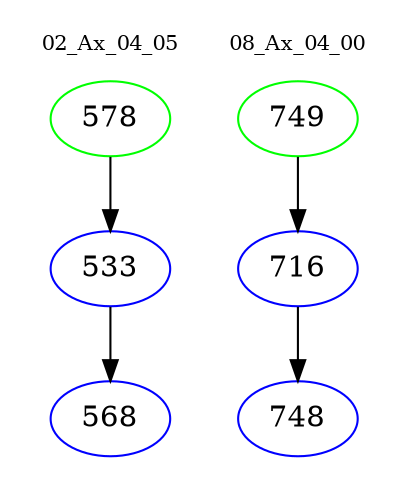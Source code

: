 digraph{
subgraph cluster_0 {
color = white
label = "02_Ax_04_05";
fontsize=10;
T0_578 [label="578", color="green"]
T0_578 -> T0_533 [color="black"]
T0_533 [label="533", color="blue"]
T0_533 -> T0_568 [color="black"]
T0_568 [label="568", color="blue"]
}
subgraph cluster_1 {
color = white
label = "08_Ax_04_00";
fontsize=10;
T1_749 [label="749", color="green"]
T1_749 -> T1_716 [color="black"]
T1_716 [label="716", color="blue"]
T1_716 -> T1_748 [color="black"]
T1_748 [label="748", color="blue"]
}
}
